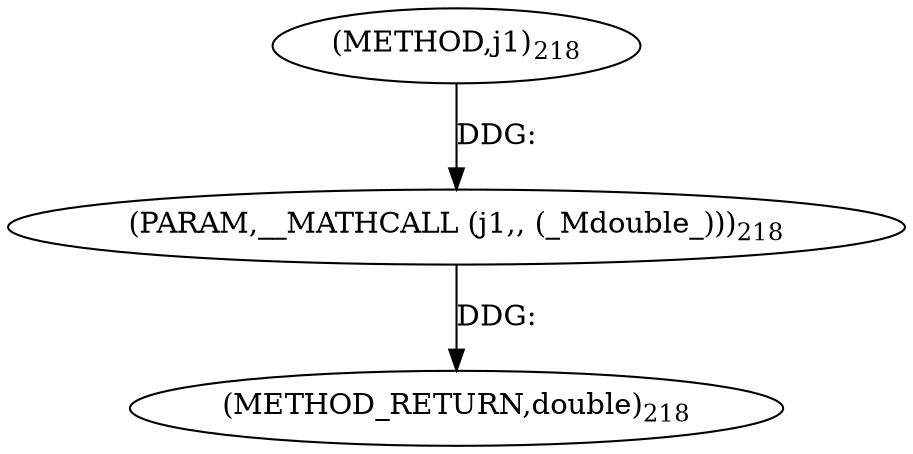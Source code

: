 digraph "j1" {  
"6348" [label = <(METHOD,j1)<SUB>218</SUB>> ]
"6350" [label = <(METHOD_RETURN,double)<SUB>218</SUB>> ]
"6349" [label = <(PARAM,__MATHCALL (j1,, (_Mdouble_)))<SUB>218</SUB>> ]
  "6349" -> "6350"  [ label = "DDG: "] 
  "6348" -> "6349"  [ label = "DDG: "] 
}
